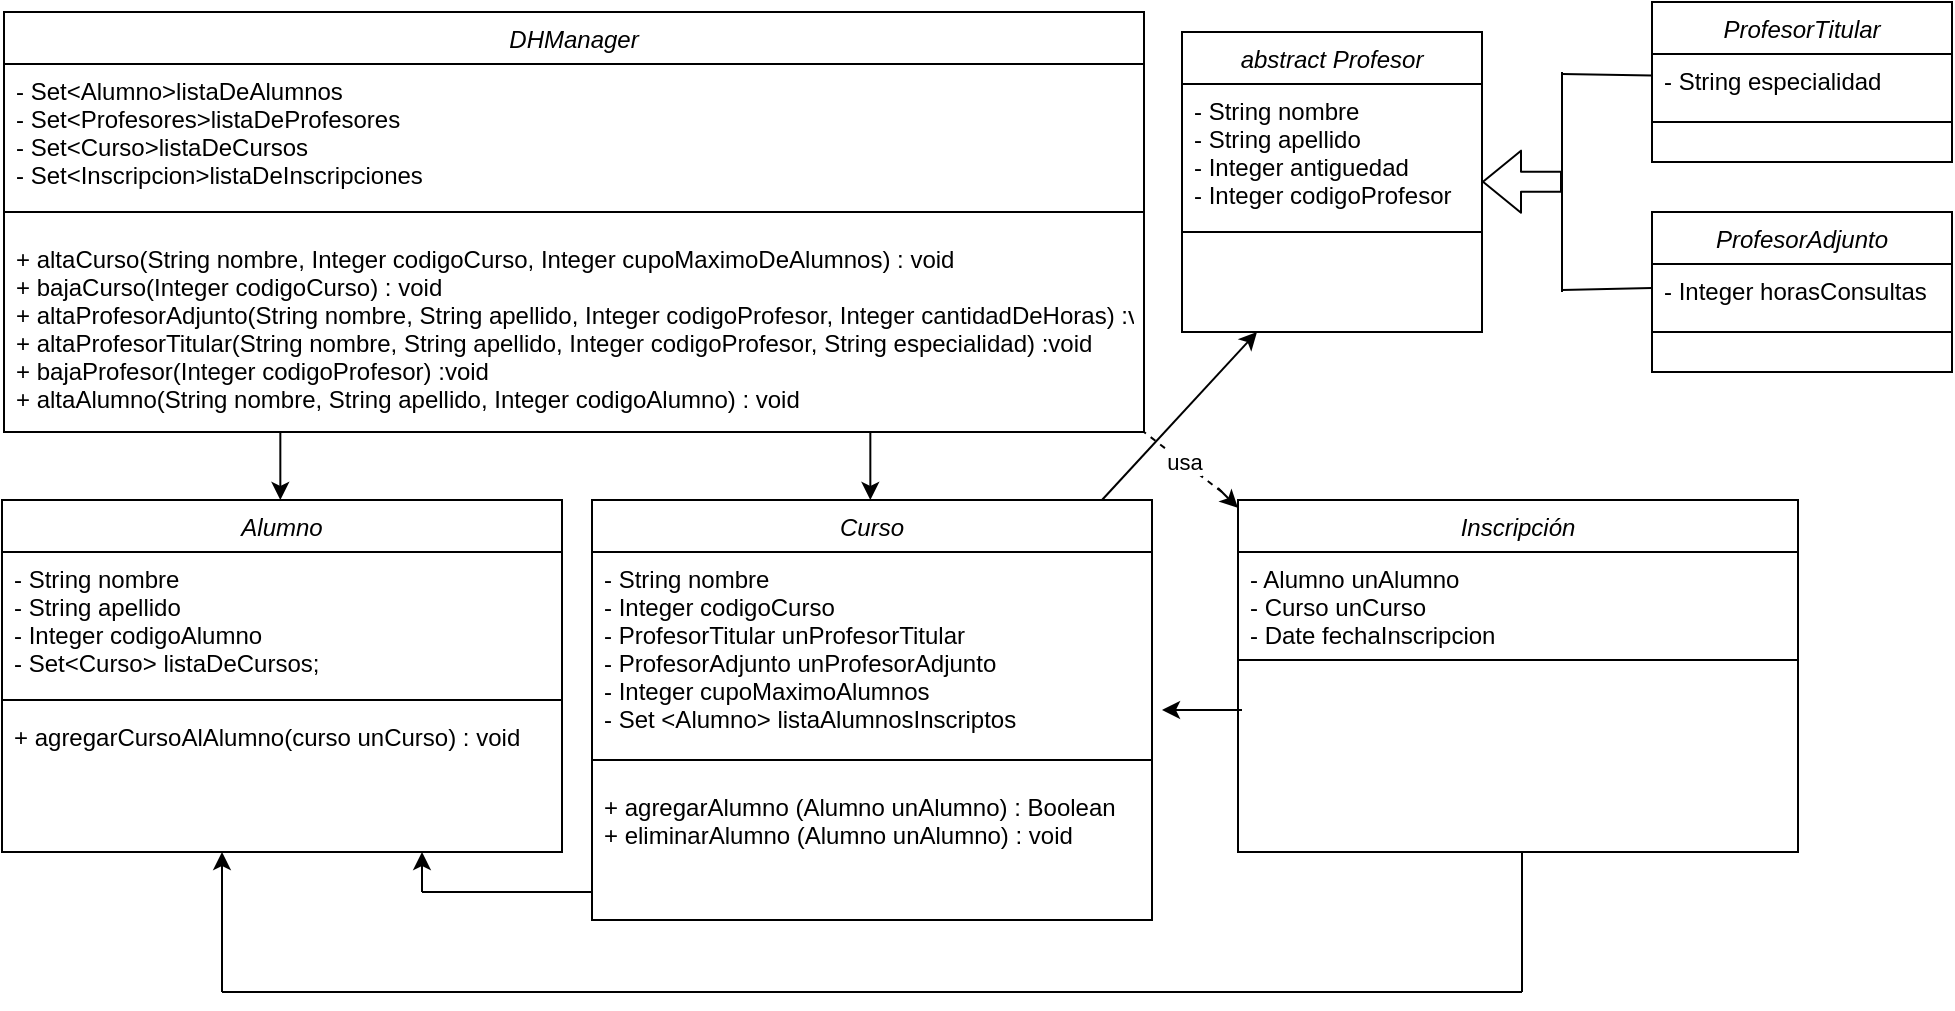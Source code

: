 <mxfile version="12.9.3" type="device"><diagram id="C5RBs43oDa-KdzZeNtuy" name="Page-1"><mxGraphModel dx="1583" dy="1400" grid="1" gridSize="10" guides="1" tooltips="1" connect="1" arrows="1" fold="1" page="1" pageScale="1" pageWidth="1169" pageHeight="827" math="0" shadow="0"><root><mxCell id="WIyWlLk6GJQsqaUBKTNV-0"/><mxCell id="WIyWlLk6GJQsqaUBKTNV-1" parent="WIyWlLk6GJQsqaUBKTNV-0"/><mxCell id="zkfFHV4jXpPFQw0GAbJ--0" value="DHManager" style="swimlane;fontStyle=2;align=center;verticalAlign=top;childLayout=stackLayout;horizontal=1;startSize=26;horizontalStack=0;resizeParent=1;resizeLast=0;collapsible=1;marginBottom=0;rounded=0;shadow=0;strokeWidth=1;" parent="WIyWlLk6GJQsqaUBKTNV-1" vertex="1"><mxGeometry x="11" y="-820" width="570" height="210" as="geometry"><mxRectangle x="230" y="140" width="160" height="26" as="alternateBounds"/></mxGeometry></mxCell><mxCell id="zkfFHV4jXpPFQw0GAbJ--2" value="- Set&lt;Alumno&gt;listaDeAlumnos &#10;- Set&lt;Profesores&gt;listaDeProfesores &#10;- Set&lt;Curso&gt;listaDeCursos &#10;- Set&lt;Inscripcion&gt;listaDeInscripciones " style="text;align=left;verticalAlign=top;spacingLeft=4;spacingRight=4;overflow=hidden;rotatable=0;points=[[0,0.5],[1,0.5]];portConstraint=eastwest;rounded=0;shadow=0;html=0;" parent="zkfFHV4jXpPFQw0GAbJ--0" vertex="1"><mxGeometry y="26" width="570" height="64" as="geometry"/></mxCell><mxCell id="zkfFHV4jXpPFQw0GAbJ--4" value="" style="line;html=1;strokeWidth=1;align=left;verticalAlign=middle;spacingTop=-1;spacingLeft=3;spacingRight=3;rotatable=0;labelPosition=right;points=[];portConstraint=eastwest;" parent="zkfFHV4jXpPFQw0GAbJ--0" vertex="1"><mxGeometry y="90" width="570" height="20" as="geometry"/></mxCell><mxCell id="zkfFHV4jXpPFQw0GAbJ--5" value="+ altaCurso(String nombre, Integer codigoCurso, Integer cupoMaximoDeAlumnos) : void&#10;+ bajaCurso(Integer codigoCurso) : void&#10;+ altaProfesorAdjunto(String nombre, String apellido, Integer codigoProfesor, Integer cantidadDeHoras) :void&#10;+ altaProfesorTitular(String nombre, String apellido, Integer codigoProfesor, String especialidad) :void&#10;+ bajaProfesor(Integer codigoProfesor) :void&#10;+ altaAlumno(String nombre, String apellido, Integer codigoAlumno) : void" style="text;align=left;verticalAlign=top;spacingLeft=4;spacingRight=4;overflow=hidden;rotatable=0;points=[[0,0.5],[1,0.5]];portConstraint=eastwest;" parent="zkfFHV4jXpPFQw0GAbJ--0" vertex="1"><mxGeometry y="110" width="570" height="98" as="geometry"/></mxCell><mxCell id="WsXWDo7tU2jcbIRzjneN-5" value="" style="endArrow=classic;html=1;" parent="WIyWlLk6GJQsqaUBKTNV-1" edge="1"><mxGeometry width="50" height="50" relative="1" as="geometry"><mxPoint x="149.17" y="-610" as="sourcePoint"/><mxPoint x="149.17" y="-576" as="targetPoint"/><Array as="points"/></mxGeometry></mxCell><mxCell id="WsXWDo7tU2jcbIRzjneN-15" value="" style="endArrow=classic;html=1;" parent="WIyWlLk6GJQsqaUBKTNV-1" edge="1"><mxGeometry width="50" height="50" relative="1" as="geometry"><mxPoint x="444.17" y="-610" as="sourcePoint"/><mxPoint x="444.17" y="-576" as="targetPoint"/><Array as="points"/></mxGeometry></mxCell><mxCell id="WsXWDo7tU2jcbIRzjneN-16" value="abstract Profesor" style="swimlane;fontStyle=2;align=center;verticalAlign=top;childLayout=stackLayout;horizontal=1;startSize=26;horizontalStack=0;resizeParent=1;resizeLast=0;collapsible=1;marginBottom=0;rounded=0;shadow=0;strokeWidth=1;" parent="WIyWlLk6GJQsqaUBKTNV-1" vertex="1"><mxGeometry x="600" y="-810" width="150" height="150" as="geometry"><mxRectangle x="230" y="140" width="160" height="26" as="alternateBounds"/></mxGeometry></mxCell><mxCell id="WsXWDo7tU2jcbIRzjneN-17" value="- String nombre&#10;- String apellido&#10;- Integer antiguedad&#10; - Integer codigoProfesor" style="text;align=left;verticalAlign=top;spacingLeft=4;spacingRight=4;overflow=hidden;rotatable=0;points=[[0,0.5],[1,0.5]];portConstraint=eastwest;rounded=0;shadow=0;html=0;" parent="WsXWDo7tU2jcbIRzjneN-16" vertex="1"><mxGeometry y="26" width="150" height="64" as="geometry"/></mxCell><mxCell id="WsXWDo7tU2jcbIRzjneN-18" value="" style="line;html=1;strokeWidth=1;align=left;verticalAlign=middle;spacingTop=-1;spacingLeft=3;spacingRight=3;rotatable=0;labelPosition=right;points=[];portConstraint=eastwest;" parent="WsXWDo7tU2jcbIRzjneN-16" vertex="1"><mxGeometry y="90" width="150" height="20" as="geometry"/></mxCell><mxCell id="IJC38zAn_ltA_paGHqaY-1" value="" style="shape=flexArrow;endArrow=classic;html=1;" edge="1" parent="WIyWlLk6GJQsqaUBKTNV-1"><mxGeometry width="50" height="50" relative="1" as="geometry"><mxPoint x="790" y="-735.17" as="sourcePoint"/><mxPoint x="750" y="-735.17" as="targetPoint"/></mxGeometry></mxCell><mxCell id="IJC38zAn_ltA_paGHqaY-2" value="" style="endArrow=none;html=1;" edge="1" parent="WIyWlLk6GJQsqaUBKTNV-1"><mxGeometry width="50" height="50" relative="1" as="geometry"><mxPoint x="790" y="-680" as="sourcePoint"/><mxPoint x="790" y="-790" as="targetPoint"/></mxGeometry></mxCell><mxCell id="IJC38zAn_ltA_paGHqaY-3" value="" style="endArrow=none;html=1;exitX=0;exitY=0.5;exitDx=0;exitDy=0;" edge="1" parent="WIyWlLk6GJQsqaUBKTNV-1" source="IJC38zAn_ltA_paGHqaY-10"><mxGeometry width="50" height="50" relative="1" as="geometry"><mxPoint x="820" y="-681" as="sourcePoint"/><mxPoint x="790" y="-681" as="targetPoint"/></mxGeometry></mxCell><mxCell id="IJC38zAn_ltA_paGHqaY-4" value="" style="endArrow=none;html=1;" edge="1" parent="WIyWlLk6GJQsqaUBKTNV-1" source="IJC38zAn_ltA_paGHqaY-7"><mxGeometry width="50" height="50" relative="1" as="geometry"><mxPoint x="810" y="-789" as="sourcePoint"/><mxPoint x="790" y="-789" as="targetPoint"/></mxGeometry></mxCell><mxCell id="IJC38zAn_ltA_paGHqaY-6" value="ProfesorTitular" style="swimlane;fontStyle=2;align=center;verticalAlign=top;childLayout=stackLayout;horizontal=1;startSize=26;horizontalStack=0;resizeParent=1;resizeLast=0;collapsible=1;marginBottom=0;rounded=0;shadow=0;strokeWidth=1;" vertex="1" parent="WIyWlLk6GJQsqaUBKTNV-1"><mxGeometry x="835" y="-825" width="150" height="80" as="geometry"><mxRectangle x="230" y="140" width="160" height="26" as="alternateBounds"/></mxGeometry></mxCell><mxCell id="IJC38zAn_ltA_paGHqaY-7" value="- String especialidad" style="text;align=left;verticalAlign=top;spacingLeft=4;spacingRight=4;overflow=hidden;rotatable=0;points=[[0,0.5],[1,0.5]];portConstraint=eastwest;rounded=0;shadow=0;html=0;" vertex="1" parent="IJC38zAn_ltA_paGHqaY-6"><mxGeometry y="26" width="150" height="24" as="geometry"/></mxCell><mxCell id="IJC38zAn_ltA_paGHqaY-8" value="" style="line;html=1;strokeWidth=1;align=left;verticalAlign=middle;spacingTop=-1;spacingLeft=3;spacingRight=3;rotatable=0;labelPosition=right;points=[];portConstraint=eastwest;" vertex="1" parent="IJC38zAn_ltA_paGHqaY-6"><mxGeometry y="50" width="150" height="20" as="geometry"/></mxCell><mxCell id="IJC38zAn_ltA_paGHqaY-9" value="ProfesorAdjunto" style="swimlane;fontStyle=2;align=center;verticalAlign=top;childLayout=stackLayout;horizontal=1;startSize=26;horizontalStack=0;resizeParent=1;resizeLast=0;collapsible=1;marginBottom=0;rounded=0;shadow=0;strokeWidth=1;" vertex="1" parent="WIyWlLk6GJQsqaUBKTNV-1"><mxGeometry x="835" y="-720" width="150" height="80" as="geometry"><mxRectangle x="230" y="140" width="160" height="26" as="alternateBounds"/></mxGeometry></mxCell><mxCell id="IJC38zAn_ltA_paGHqaY-10" value="- Integer horasConsultas" style="text;align=left;verticalAlign=top;spacingLeft=4;spacingRight=4;overflow=hidden;rotatable=0;points=[[0,0.5],[1,0.5]];portConstraint=eastwest;rounded=0;shadow=0;html=0;" vertex="1" parent="IJC38zAn_ltA_paGHqaY-9"><mxGeometry y="26" width="150" height="24" as="geometry"/></mxCell><mxCell id="IJC38zAn_ltA_paGHqaY-11" value="" style="line;html=1;strokeWidth=1;align=left;verticalAlign=middle;spacingTop=-1;spacingLeft=3;spacingRight=3;rotatable=0;labelPosition=right;points=[];portConstraint=eastwest;" vertex="1" parent="IJC38zAn_ltA_paGHqaY-9"><mxGeometry y="50" width="150" height="20" as="geometry"/></mxCell><mxCell id="IJC38zAn_ltA_paGHqaY-14" value="Inscripción" style="swimlane;fontStyle=2;align=center;verticalAlign=top;childLayout=stackLayout;horizontal=1;startSize=26;horizontalStack=0;resizeParent=1;resizeLast=0;collapsible=1;marginBottom=0;rounded=0;shadow=0;strokeWidth=1;" vertex="1" parent="WIyWlLk6GJQsqaUBKTNV-1"><mxGeometry x="628" y="-576" width="280" height="176" as="geometry"><mxRectangle x="230" y="140" width="160" height="26" as="alternateBounds"/></mxGeometry></mxCell><mxCell id="IJC38zAn_ltA_paGHqaY-15" value="- Alumno unAlumno &#10;- Curso unCurso&#10;- Date fechaInscripcion" style="text;align=left;verticalAlign=top;spacingLeft=4;spacingRight=4;overflow=hidden;rotatable=0;points=[[0,0.5],[1,0.5]];portConstraint=eastwest;rounded=0;shadow=0;html=0;" vertex="1" parent="IJC38zAn_ltA_paGHqaY-14"><mxGeometry y="26" width="280" height="44" as="geometry"/></mxCell><mxCell id="IJC38zAn_ltA_paGHqaY-16" value="" style="line;html=1;strokeWidth=1;align=left;verticalAlign=middle;spacingTop=-1;spacingLeft=3;spacingRight=3;rotatable=0;labelPosition=right;points=[];portConstraint=eastwest;" vertex="1" parent="IJC38zAn_ltA_paGHqaY-14"><mxGeometry y="70" width="280" height="20" as="geometry"/></mxCell><mxCell id="IJC38zAn_ltA_paGHqaY-17" value="usa" style="endArrow=none;dashed=1;html=1;entryX=1;entryY=1;entryDx=0;entryDy=0;" edge="1" parent="WIyWlLk6GJQsqaUBKTNV-1" target="zkfFHV4jXpPFQw0GAbJ--0"><mxGeometry width="50" height="50" relative="1" as="geometry"><mxPoint x="620" y="-580" as="sourcePoint"/><mxPoint x="585" y="-610" as="targetPoint"/></mxGeometry></mxCell><mxCell id="IJC38zAn_ltA_paGHqaY-18" value="" style="endArrow=classic;html=1;" edge="1" parent="WIyWlLk6GJQsqaUBKTNV-1"><mxGeometry width="50" height="50" relative="1" as="geometry"><mxPoint x="618" y="-582" as="sourcePoint"/><mxPoint x="628" y="-572" as="targetPoint"/></mxGeometry></mxCell><mxCell id="IJC38zAn_ltA_paGHqaY-20" value="+ agregarCursoAlAlumno(curso unCurso) : void" style="text;align=left;verticalAlign=top;spacingLeft=4;spacingRight=4;overflow=hidden;rotatable=0;points=[[0,0.5],[1,0.5]];portConstraint=eastwest;rounded=0;shadow=0;html=0;" vertex="1" parent="WIyWlLk6GJQsqaUBKTNV-1"><mxGeometry x="10" y="-471" width="280" height="64" as="geometry"/></mxCell><mxCell id="IJC38zAn_ltA_paGHqaY-21" value="" style="group" vertex="1" connectable="0" parent="WIyWlLk6GJQsqaUBKTNV-1"><mxGeometry x="305" y="-576" width="280" height="210" as="geometry"/></mxCell><mxCell id="WsXWDo7tU2jcbIRzjneN-7" value="Curso" style="swimlane;fontStyle=2;align=center;verticalAlign=top;childLayout=stackLayout;horizontal=1;startSize=26;horizontalStack=0;resizeParent=1;resizeLast=0;collapsible=1;marginBottom=0;rounded=0;shadow=0;strokeWidth=1;" parent="IJC38zAn_ltA_paGHqaY-21" vertex="1"><mxGeometry width="280" height="210" as="geometry"><mxRectangle x="230" y="140" width="160" height="26" as="alternateBounds"/></mxGeometry></mxCell><mxCell id="WsXWDo7tU2jcbIRzjneN-8" value="- String nombre&#10;- Integer codigoCurso&#10;- ProfesorTitular unProfesorTitular&#10;- ProfesorAdjunto unProfesorAdjunto&#10;- Integer cupoMaximoAlumnos&#10;- Set &lt;Alumno&gt; listaAlumnosInscriptos" style="text;align=left;verticalAlign=top;spacingLeft=4;spacingRight=4;overflow=hidden;rotatable=0;points=[[0,0.5],[1,0.5]];portConstraint=eastwest;rounded=0;shadow=0;html=0;" parent="WsXWDo7tU2jcbIRzjneN-7" vertex="1"><mxGeometry y="26" width="280" height="94" as="geometry"/></mxCell><mxCell id="WsXWDo7tU2jcbIRzjneN-9" value="" style="line;html=1;strokeWidth=1;align=left;verticalAlign=middle;spacingTop=-1;spacingLeft=3;spacingRight=3;rotatable=0;labelPosition=right;points=[];portConstraint=eastwest;" parent="WsXWDo7tU2jcbIRzjneN-7" vertex="1"><mxGeometry y="120" width="280" height="20" as="geometry"/></mxCell><mxCell id="WsXWDo7tU2jcbIRzjneN-10" value="+ agregarAlumno (Alumno unAlumno) : Boolean&#10;+ eliminarAlumno (Alumno unAlumno) : void&#10;" style="text;align=left;verticalAlign=top;spacingLeft=4;spacingRight=4;overflow=hidden;rotatable=0;points=[[0,0.5],[1,0.5]];portConstraint=eastwest;" parent="WsXWDo7tU2jcbIRzjneN-7" vertex="1"><mxGeometry y="140" width="280" height="70" as="geometry"/></mxCell><mxCell id="WsXWDo7tU2jcbIRzjneN-11" value="Alumno" style="swimlane;fontStyle=2;align=center;verticalAlign=top;childLayout=stackLayout;horizontal=1;startSize=26;horizontalStack=0;resizeParent=1;resizeLast=0;collapsible=1;marginBottom=0;rounded=0;shadow=0;strokeWidth=1;" parent="WIyWlLk6GJQsqaUBKTNV-1" vertex="1"><mxGeometry x="10" y="-576" width="280" height="176" as="geometry"><mxRectangle x="230" y="140" width="160" height="26" as="alternateBounds"/></mxGeometry></mxCell><mxCell id="WsXWDo7tU2jcbIRzjneN-12" value="- String nombre&#10;- String apellido&#10;- Integer codigoAlumno&#10;- Set&lt;Curso&gt; listaDeCursos;" style="text;align=left;verticalAlign=top;spacingLeft=4;spacingRight=4;overflow=hidden;rotatable=0;points=[[0,0.5],[1,0.5]];portConstraint=eastwest;rounded=0;shadow=0;html=0;" parent="WsXWDo7tU2jcbIRzjneN-11" vertex="1"><mxGeometry y="26" width="280" height="64" as="geometry"/></mxCell><mxCell id="WsXWDo7tU2jcbIRzjneN-13" value="" style="line;html=1;strokeWidth=1;align=left;verticalAlign=middle;spacingTop=-1;spacingLeft=3;spacingRight=3;rotatable=0;labelPosition=right;points=[];portConstraint=eastwest;" parent="WsXWDo7tU2jcbIRzjneN-11" vertex="1"><mxGeometry y="90" width="280" height="20" as="geometry"/></mxCell><mxCell id="IJC38zAn_ltA_paGHqaY-22" value="" style="endArrow=classic;html=1;entryX=0.25;entryY=1;entryDx=0;entryDy=0;" edge="1" parent="WIyWlLk6GJQsqaUBKTNV-1" target="WsXWDo7tU2jcbIRzjneN-16"><mxGeometry width="50" height="50" relative="1" as="geometry"><mxPoint x="560" y="-576" as="sourcePoint"/><mxPoint x="610" y="-626" as="targetPoint"/></mxGeometry></mxCell><mxCell id="IJC38zAn_ltA_paGHqaY-24" value="" style="endArrow=none;html=1;" edge="1" parent="WIyWlLk6GJQsqaUBKTNV-1"><mxGeometry width="50" height="50" relative="1" as="geometry"><mxPoint x="220" y="-380" as="sourcePoint"/><mxPoint x="305" y="-380" as="targetPoint"/></mxGeometry></mxCell><mxCell id="IJC38zAn_ltA_paGHqaY-25" value="" style="endArrow=classic;html=1;entryX=0.75;entryY=1;entryDx=0;entryDy=0;" edge="1" parent="WIyWlLk6GJQsqaUBKTNV-1" target="WsXWDo7tU2jcbIRzjneN-11"><mxGeometry width="50" height="50" relative="1" as="geometry"><mxPoint x="220" y="-380" as="sourcePoint"/><mxPoint x="270" y="-430" as="targetPoint"/></mxGeometry></mxCell><mxCell id="IJC38zAn_ltA_paGHqaY-26" value="" style="endArrow=none;html=1;" edge="1" parent="WIyWlLk6GJQsqaUBKTNV-1"><mxGeometry width="50" height="50" relative="1" as="geometry"><mxPoint x="770" y="-330" as="sourcePoint"/><mxPoint x="770" y="-400" as="targetPoint"/></mxGeometry></mxCell><mxCell id="IJC38zAn_ltA_paGHqaY-27" value="" style="endArrow=none;html=1;" edge="1" parent="WIyWlLk6GJQsqaUBKTNV-1"><mxGeometry width="50" height="50" relative="1" as="geometry"><mxPoint x="120" y="-330" as="sourcePoint"/><mxPoint x="770" y="-330" as="targetPoint"/></mxGeometry></mxCell><mxCell id="IJC38zAn_ltA_paGHqaY-28" value="" style="endArrow=classic;html=1;" edge="1" parent="WIyWlLk6GJQsqaUBKTNV-1"><mxGeometry width="50" height="50" relative="1" as="geometry"><mxPoint x="120" y="-330" as="sourcePoint"/><mxPoint x="120" y="-400" as="targetPoint"/></mxGeometry></mxCell><mxCell id="IJC38zAn_ltA_paGHqaY-29" value="" style="endArrow=classic;html=1;" edge="1" parent="WIyWlLk6GJQsqaUBKTNV-1"><mxGeometry width="50" height="50" relative="1" as="geometry"><mxPoint x="630" y="-471" as="sourcePoint"/><mxPoint x="590" y="-471" as="targetPoint"/></mxGeometry></mxCell></root></mxGraphModel></diagram></mxfile>